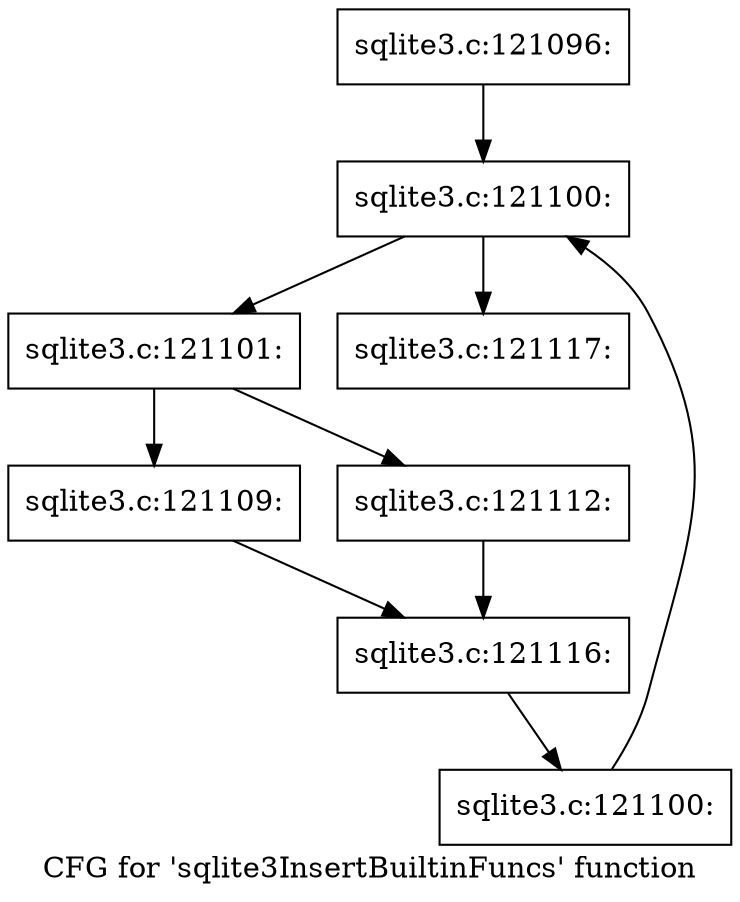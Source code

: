 digraph "CFG for 'sqlite3InsertBuiltinFuncs' function" {
	label="CFG for 'sqlite3InsertBuiltinFuncs' function";

	Node0x55c0fa9036f0 [shape=record,label="{sqlite3.c:121096:}"];
	Node0x55c0fa9036f0 -> Node0x55c0fa904690;
	Node0x55c0fa904690 [shape=record,label="{sqlite3.c:121100:}"];
	Node0x55c0fa904690 -> Node0x55c0fa9047d0;
	Node0x55c0fa904690 -> Node0x55c0fa8fe3e0;
	Node0x55c0fa9047d0 [shape=record,label="{sqlite3.c:121101:}"];
	Node0x55c0fa9047d0 -> Node0x55c0f6191480;
	Node0x55c0fa9047d0 -> Node0x55c0fa906b70;
	Node0x55c0f6191480 [shape=record,label="{sqlite3.c:121109:}"];
	Node0x55c0f6191480 -> Node0x55c0fa9068f0;
	Node0x55c0fa906b70 [shape=record,label="{sqlite3.c:121112:}"];
	Node0x55c0fa906b70 -> Node0x55c0fa9068f0;
	Node0x55c0fa9068f0 [shape=record,label="{sqlite3.c:121116:}"];
	Node0x55c0fa9068f0 -> Node0x55c0fa904740;
	Node0x55c0fa904740 [shape=record,label="{sqlite3.c:121100:}"];
	Node0x55c0fa904740 -> Node0x55c0fa904690;
	Node0x55c0fa8fe3e0 [shape=record,label="{sqlite3.c:121117:}"];
}

